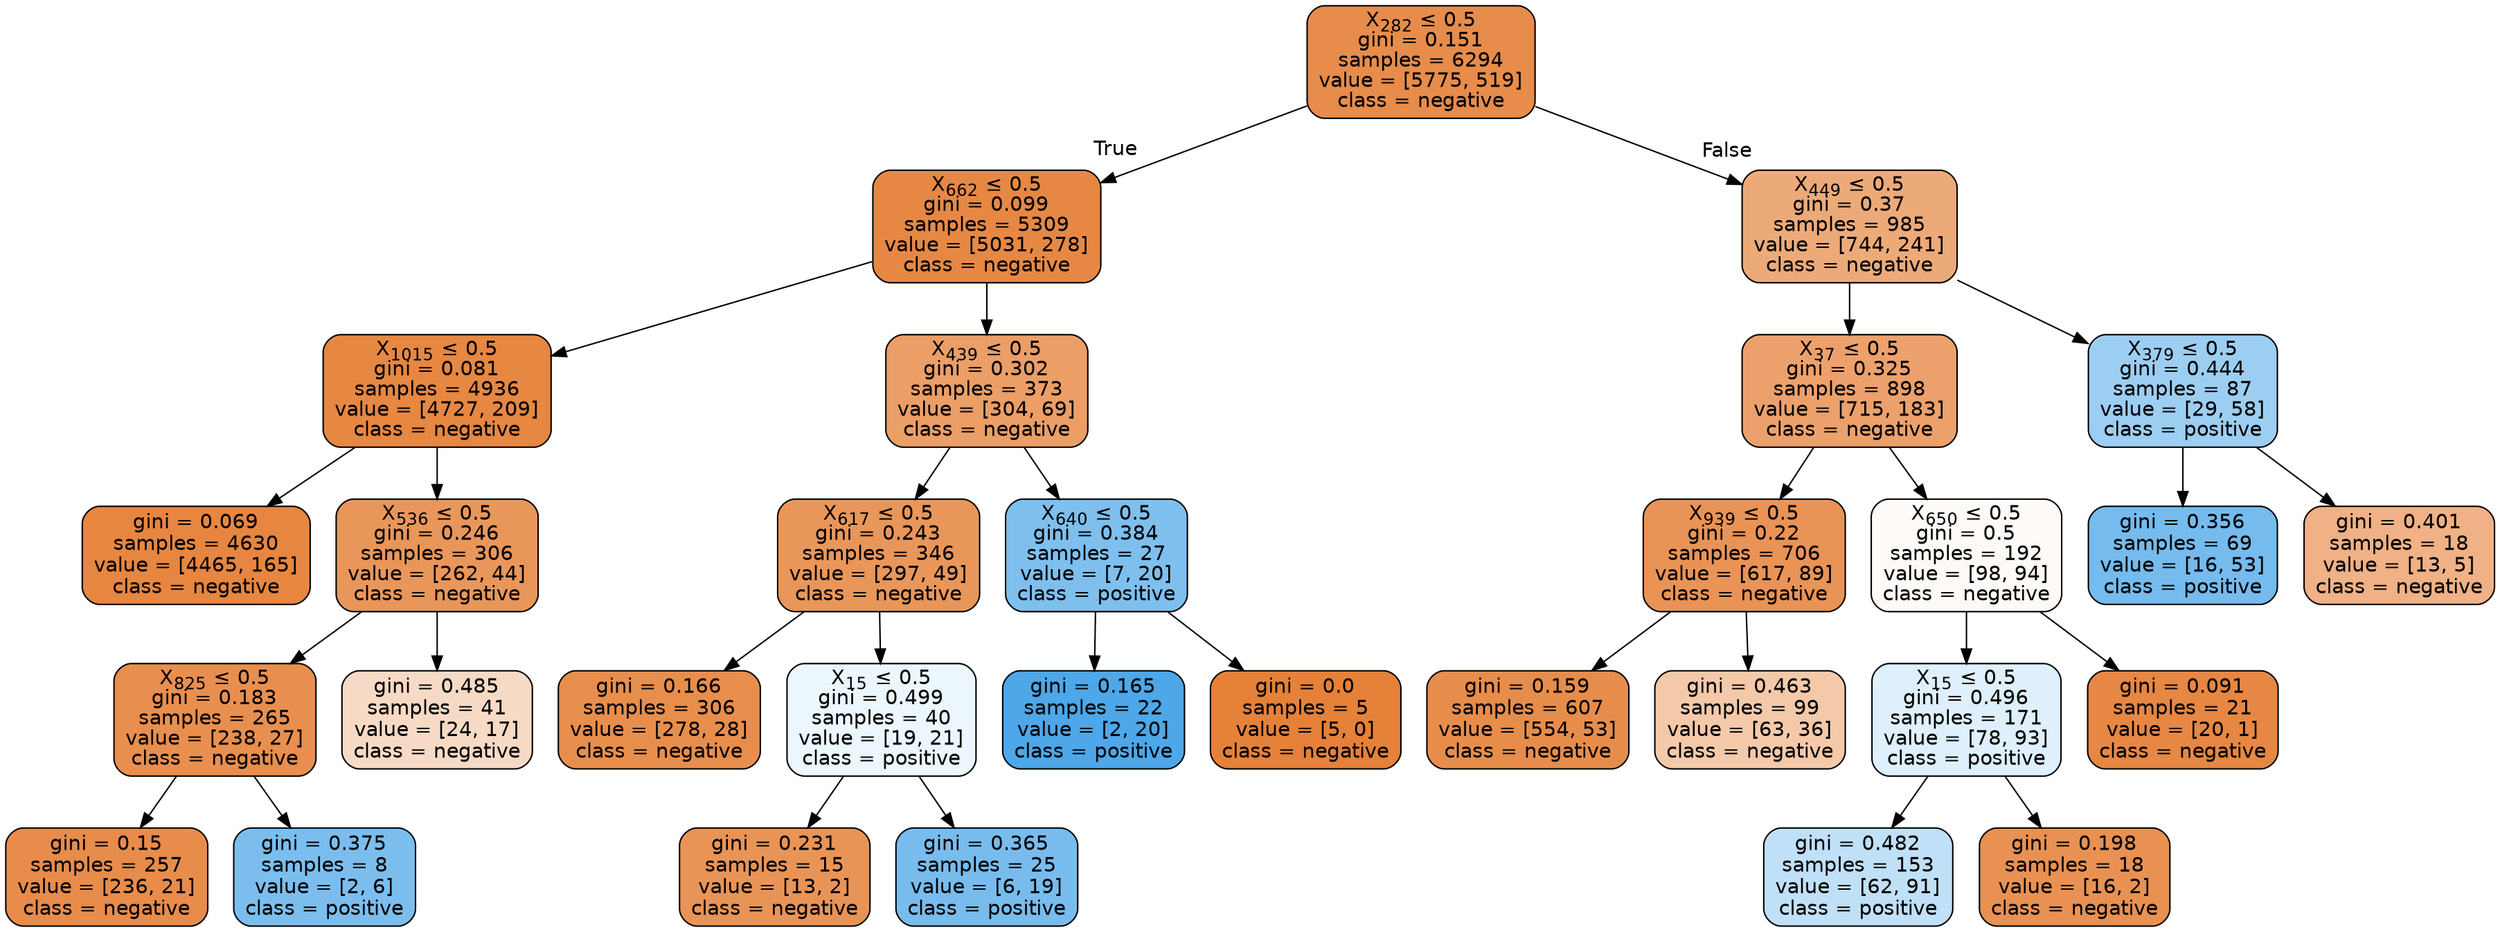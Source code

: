 digraph Tree {
node [shape=box, style="filled, rounded", color="black", fontname=helvetica] ;
edge [fontname=helvetica] ;
0 [label=<X<SUB>282</SUB> &le; 0.5<br/>gini = 0.151<br/>samples = 6294<br/>value = [5775, 519]<br/>class = negative>, fillcolor="#e78c4b"] ;
1 [label=<X<SUB>662</SUB> &le; 0.5<br/>gini = 0.099<br/>samples = 5309<br/>value = [5031, 278]<br/>class = negative>, fillcolor="#e68844"] ;
0 -> 1 [labeldistance=2.5, labelangle=45, headlabel="True"] ;
2 [label=<X<SUB>1015</SUB> &le; 0.5<br/>gini = 0.081<br/>samples = 4936<br/>value = [4727, 209]<br/>class = negative>, fillcolor="#e68742"] ;
1 -> 2 ;
3 [label=<gini = 0.069<br/>samples = 4630<br/>value = [4465, 165]<br/>class = negative>, fillcolor="#e68640"] ;
2 -> 3 ;
4 [label=<X<SUB>536</SUB> &le; 0.5<br/>gini = 0.246<br/>samples = 306<br/>value = [262, 44]<br/>class = negative>, fillcolor="#e9965a"] ;
2 -> 4 ;
5 [label=<X<SUB>825</SUB> &le; 0.5<br/>gini = 0.183<br/>samples = 265<br/>value = [238, 27]<br/>class = negative>, fillcolor="#e88f4f"] ;
4 -> 5 ;
6 [label=<gini = 0.15<br/>samples = 257<br/>value = [236, 21]<br/>class = negative>, fillcolor="#e78c4b"] ;
5 -> 6 ;
7 [label=<gini = 0.375<br/>samples = 8<br/>value = [2, 6]<br/>class = positive>, fillcolor="#7bbeee"] ;
5 -> 7 ;
8 [label=<gini = 0.485<br/>samples = 41<br/>value = [24, 17]<br/>class = negative>, fillcolor="#f7dac5"] ;
4 -> 8 ;
9 [label=<X<SUB>439</SUB> &le; 0.5<br/>gini = 0.302<br/>samples = 373<br/>value = [304, 69]<br/>class = negative>, fillcolor="#eb9e66"] ;
1 -> 9 ;
10 [label=<X<SUB>617</SUB> &le; 0.5<br/>gini = 0.243<br/>samples = 346<br/>value = [297, 49]<br/>class = negative>, fillcolor="#e9965a"] ;
9 -> 10 ;
11 [label=<gini = 0.166<br/>samples = 306<br/>value = [278, 28]<br/>class = negative>, fillcolor="#e88e4d"] ;
10 -> 11 ;
12 [label=<X<SUB>15</SUB> &le; 0.5<br/>gini = 0.499<br/>samples = 40<br/>value = [19, 21]<br/>class = positive>, fillcolor="#ecf6fd"] ;
10 -> 12 ;
13 [label=<gini = 0.231<br/>samples = 15<br/>value = [13, 2]<br/>class = negative>, fillcolor="#e99457"] ;
12 -> 13 ;
14 [label=<gini = 0.365<br/>samples = 25<br/>value = [6, 19]<br/>class = positive>, fillcolor="#78bced"] ;
12 -> 14 ;
15 [label=<X<SUB>640</SUB> &le; 0.5<br/>gini = 0.384<br/>samples = 27<br/>value = [7, 20]<br/>class = positive>, fillcolor="#7ebfee"] ;
9 -> 15 ;
16 [label=<gini = 0.165<br/>samples = 22<br/>value = [2, 20]<br/>class = positive>, fillcolor="#4da7e8"] ;
15 -> 16 ;
17 [label=<gini = 0.0<br/>samples = 5<br/>value = [5, 0]<br/>class = negative>, fillcolor="#e58139"] ;
15 -> 17 ;
18 [label=<X<SUB>449</SUB> &le; 0.5<br/>gini = 0.37<br/>samples = 985<br/>value = [744, 241]<br/>class = negative>, fillcolor="#edaa79"] ;
0 -> 18 [labeldistance=2.5, labelangle=-45, headlabel="False"] ;
19 [label=<X<SUB>37</SUB> &le; 0.5<br/>gini = 0.325<br/>samples = 898<br/>value = [715, 183]<br/>class = negative>, fillcolor="#eca16c"] ;
18 -> 19 ;
20 [label=<X<SUB>939</SUB> &le; 0.5<br/>gini = 0.22<br/>samples = 706<br/>value = [617, 89]<br/>class = negative>, fillcolor="#e99356"] ;
19 -> 20 ;
21 [label=<gini = 0.159<br/>samples = 607<br/>value = [554, 53]<br/>class = negative>, fillcolor="#e78d4c"] ;
20 -> 21 ;
22 [label=<gini = 0.463<br/>samples = 99<br/>value = [63, 36]<br/>class = negative>, fillcolor="#f4c9aa"] ;
20 -> 22 ;
23 [label=<X<SUB>650</SUB> &le; 0.5<br/>gini = 0.5<br/>samples = 192<br/>value = [98, 94]<br/>class = negative>, fillcolor="#fefaf7"] ;
19 -> 23 ;
24 [label=<X<SUB>15</SUB> &le; 0.5<br/>gini = 0.496<br/>samples = 171<br/>value = [78, 93]<br/>class = positive>, fillcolor="#dfeffb"] ;
23 -> 24 ;
25 [label=<gini = 0.482<br/>samples = 153<br/>value = [62, 91]<br/>class = positive>, fillcolor="#c0e0f7"] ;
24 -> 25 ;
26 [label=<gini = 0.198<br/>samples = 18<br/>value = [16, 2]<br/>class = negative>, fillcolor="#e89152"] ;
24 -> 26 ;
27 [label=<gini = 0.091<br/>samples = 21<br/>value = [20, 1]<br/>class = negative>, fillcolor="#e68743"] ;
23 -> 27 ;
28 [label=<X<SUB>379</SUB> &le; 0.5<br/>gini = 0.444<br/>samples = 87<br/>value = [29, 58]<br/>class = positive>, fillcolor="#9ccef2"] ;
18 -> 28 ;
29 [label=<gini = 0.356<br/>samples = 69<br/>value = [16, 53]<br/>class = positive>, fillcolor="#75bbed"] ;
28 -> 29 ;
30 [label=<gini = 0.401<br/>samples = 18<br/>value = [13, 5]<br/>class = negative>, fillcolor="#efb185"] ;
28 -> 30 ;
}
